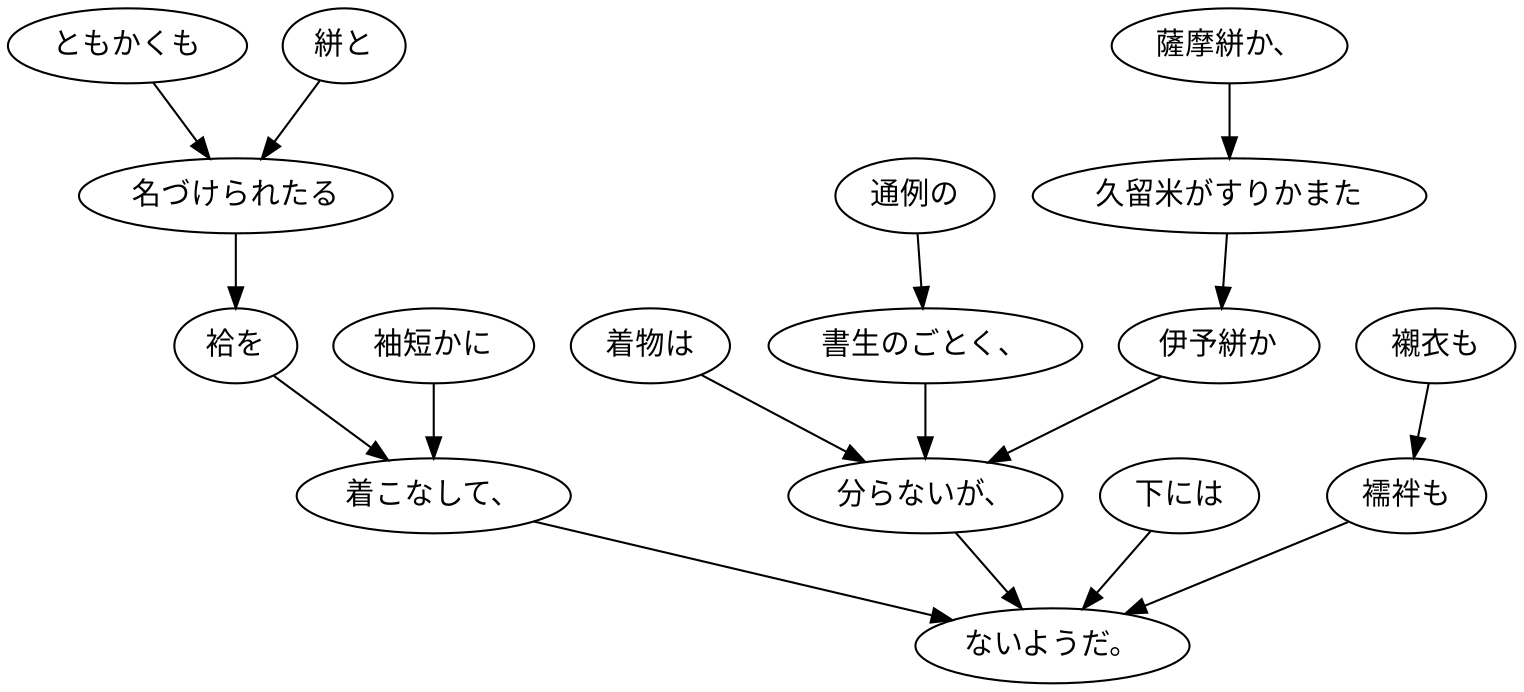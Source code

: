 digraph graph7174 {
	node0 [label="着物は"];
	node1 [label="通例の"];
	node2 [label="書生のごとく、"];
	node3 [label="薩摩絣か、"];
	node4 [label="久留米がすりかまた"];
	node5 [label="伊予絣か"];
	node6 [label="分らないが、"];
	node7 [label="ともかくも"];
	node8 [label="絣と"];
	node9 [label="名づけられたる"];
	node10 [label="袷を"];
	node11 [label="袖短かに"];
	node12 [label="着こなして、"];
	node13 [label="下には"];
	node14 [label="襯衣も"];
	node15 [label="襦袢も"];
	node16 [label="ないようだ。"];
	node0 -> node6;
	node1 -> node2;
	node2 -> node6;
	node3 -> node4;
	node4 -> node5;
	node5 -> node6;
	node6 -> node16;
	node7 -> node9;
	node8 -> node9;
	node9 -> node10;
	node10 -> node12;
	node11 -> node12;
	node12 -> node16;
	node13 -> node16;
	node14 -> node15;
	node15 -> node16;
}
